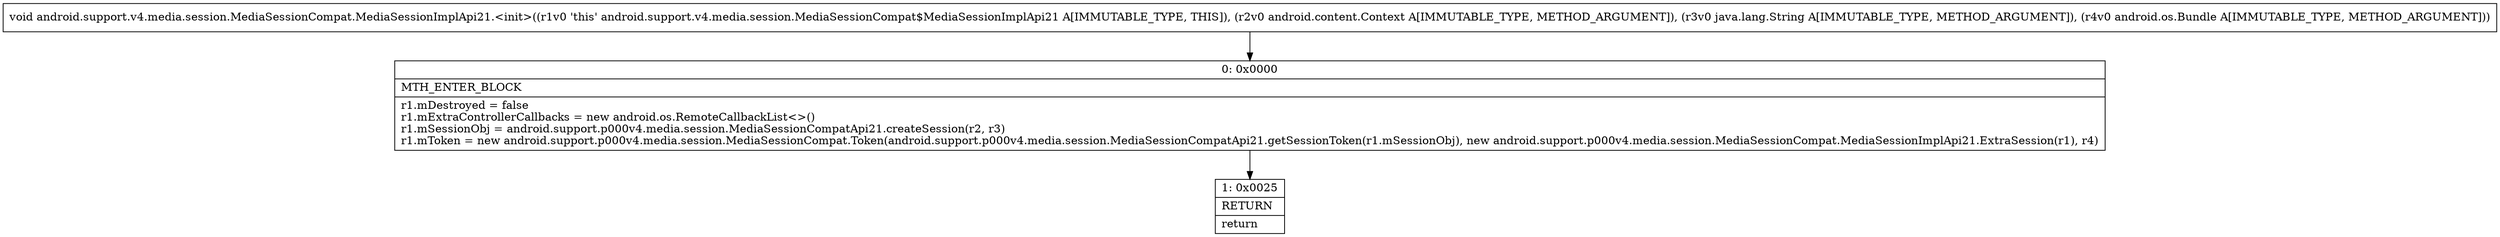 digraph "CFG forandroid.support.v4.media.session.MediaSessionCompat.MediaSessionImplApi21.\<init\>(Landroid\/content\/Context;Ljava\/lang\/String;Landroid\/os\/Bundle;)V" {
Node_0 [shape=record,label="{0\:\ 0x0000|MTH_ENTER_BLOCK\l|r1.mDestroyed = false\lr1.mExtraControllerCallbacks = new android.os.RemoteCallbackList\<\>()\lr1.mSessionObj = android.support.p000v4.media.session.MediaSessionCompatApi21.createSession(r2, r3)\lr1.mToken = new android.support.p000v4.media.session.MediaSessionCompat.Token(android.support.p000v4.media.session.MediaSessionCompatApi21.getSessionToken(r1.mSessionObj), new android.support.p000v4.media.session.MediaSessionCompat.MediaSessionImplApi21.ExtraSession(r1), r4)\l}"];
Node_1 [shape=record,label="{1\:\ 0x0025|RETURN\l|return\l}"];
MethodNode[shape=record,label="{void android.support.v4.media.session.MediaSessionCompat.MediaSessionImplApi21.\<init\>((r1v0 'this' android.support.v4.media.session.MediaSessionCompat$MediaSessionImplApi21 A[IMMUTABLE_TYPE, THIS]), (r2v0 android.content.Context A[IMMUTABLE_TYPE, METHOD_ARGUMENT]), (r3v0 java.lang.String A[IMMUTABLE_TYPE, METHOD_ARGUMENT]), (r4v0 android.os.Bundle A[IMMUTABLE_TYPE, METHOD_ARGUMENT])) }"];
MethodNode -> Node_0;
Node_0 -> Node_1;
}

